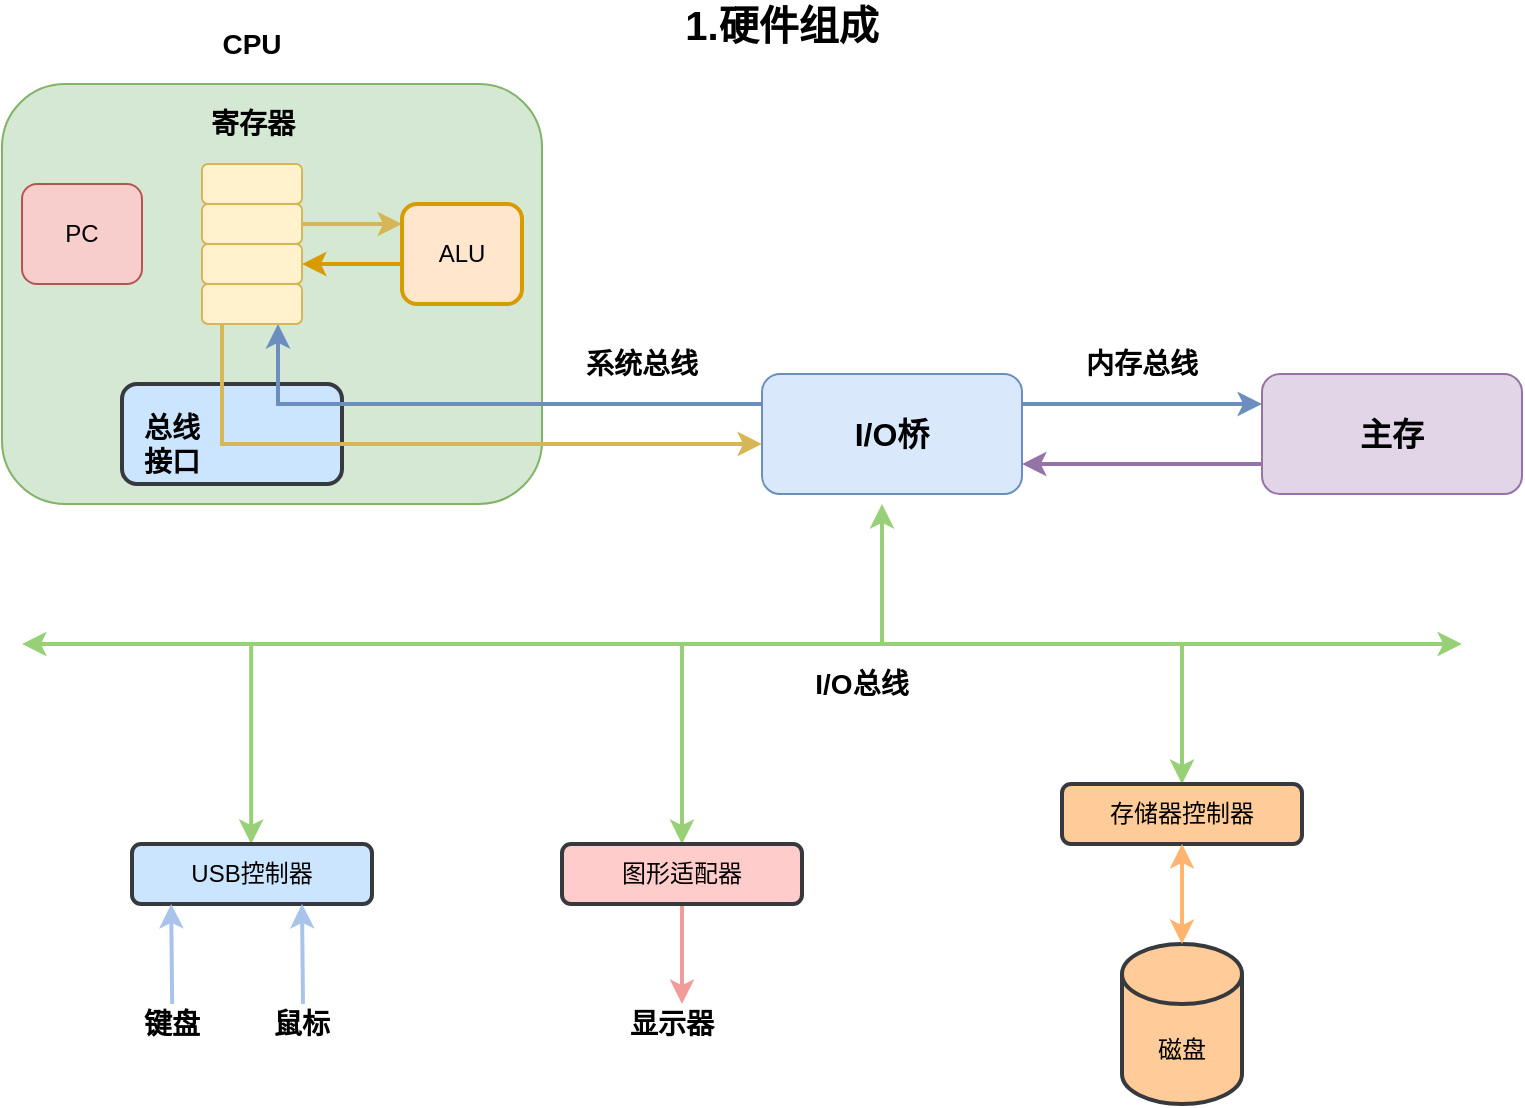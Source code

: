 <mxfile version="14.5.1" type="device"><diagram id="8kJmuW31v1UPbUDzCGEV" name="第 1 页"><mxGraphModel dx="922" dy="595" grid="1" gridSize="10" guides="1" tooltips="1" connect="1" arrows="1" fold="1" page="1" pageScale="1" pageWidth="827" pageHeight="1169" math="0" shadow="0"><root><mxCell id="0"/><mxCell id="1" parent="0"/><mxCell id="bMoHuiscGJuR9XywyQDj-3" value="" style="rounded=1;whiteSpace=wrap;html=1;fillColor=#d5e8d4;strokeColor=#82b366;" vertex="1" parent="1"><mxGeometry x="30" y="60" width="270" height="210" as="geometry"/></mxCell><mxCell id="bMoHuiscGJuR9XywyQDj-19" value="" style="rounded=1;whiteSpace=wrap;html=1;strokeWidth=2;fillColor=#cce5ff;strokeColor=#36393d;" vertex="1" parent="1"><mxGeometry x="90" y="210" width="110" height="50" as="geometry"/></mxCell><mxCell id="bMoHuiscGJuR9XywyQDj-2" value="&lt;b&gt;&lt;font style=&quot;font-size: 20px&quot;&gt;1.硬件组成&lt;/font&gt;&lt;/b&gt;" style="text;html=1;strokeColor=none;fillColor=none;align=center;verticalAlign=middle;whiteSpace=wrap;rounded=0;" vertex="1" parent="1"><mxGeometry x="350" y="20" width="140" height="20" as="geometry"/></mxCell><mxCell id="bMoHuiscGJuR9XywyQDj-20" style="edgeStyle=orthogonalEdgeStyle;rounded=0;orthogonalLoop=1;jettySize=auto;html=1;entryX=0;entryY=0.25;entryDx=0;entryDy=0;strokeWidth=2;fillColor=#dae8fc;strokeColor=#6c8ebf;" edge="1" parent="1" source="bMoHuiscGJuR9XywyQDj-4" target="bMoHuiscGJuR9XywyQDj-5"><mxGeometry relative="1" as="geometry"><Array as="points"><mxPoint x="570" y="220"/><mxPoint x="570" y="220"/></Array></mxGeometry></mxCell><mxCell id="bMoHuiscGJuR9XywyQDj-24" style="edgeStyle=orthogonalEdgeStyle;rounded=0;orthogonalLoop=1;jettySize=auto;html=1;strokeWidth=2;entryX=0.75;entryY=1;entryDx=0;entryDy=0;fillColor=#dae8fc;strokeColor=#6c8ebf;" edge="1" parent="1" source="bMoHuiscGJuR9XywyQDj-4" target="bMoHuiscGJuR9XywyQDj-11"><mxGeometry relative="1" as="geometry"><mxPoint x="300" y="220" as="targetPoint"/><Array as="points"><mxPoint x="168" y="220"/><mxPoint x="168" y="180"/></Array></mxGeometry></mxCell><mxCell id="bMoHuiscGJuR9XywyQDj-4" value="&lt;font style=&quot;font-size: 16px&quot;&gt;&lt;b&gt;I/O桥&lt;/b&gt;&lt;/font&gt;" style="rounded=1;whiteSpace=wrap;html=1;fillColor=#dae8fc;strokeColor=#6c8ebf;" vertex="1" parent="1"><mxGeometry x="410" y="205" width="130" height="60" as="geometry"/></mxCell><mxCell id="bMoHuiscGJuR9XywyQDj-21" style="edgeStyle=orthogonalEdgeStyle;rounded=0;orthogonalLoop=1;jettySize=auto;html=1;entryX=1;entryY=0.75;entryDx=0;entryDy=0;strokeWidth=2;fillColor=#e1d5e7;strokeColor=#9673a6;" edge="1" parent="1" source="bMoHuiscGJuR9XywyQDj-5" target="bMoHuiscGJuR9XywyQDj-4"><mxGeometry relative="1" as="geometry"><Array as="points"><mxPoint x="590" y="250"/><mxPoint x="590" y="250"/></Array></mxGeometry></mxCell><mxCell id="bMoHuiscGJuR9XywyQDj-5" value="&lt;font style=&quot;font-size: 16px&quot;&gt;&lt;b&gt;主存&lt;/b&gt;&lt;/font&gt;" style="rounded=1;whiteSpace=wrap;html=1;fillColor=#e1d5e7;strokeColor=#9673a6;" vertex="1" parent="1"><mxGeometry x="660" y="205" width="130" height="60" as="geometry"/></mxCell><mxCell id="bMoHuiscGJuR9XywyQDj-6" value="PC" style="rounded=1;whiteSpace=wrap;html=1;fillColor=#f8cecc;strokeColor=#b85450;" vertex="1" parent="1"><mxGeometry x="40" y="110" width="60" height="50" as="geometry"/></mxCell><mxCell id="bMoHuiscGJuR9XywyQDj-14" style="edgeStyle=orthogonalEdgeStyle;rounded=0;orthogonalLoop=1;jettySize=auto;html=1;strokeWidth=2;fillColor=#fff2cc;strokeColor=#d6b656;" edge="1" parent="1" source="bMoHuiscGJuR9XywyQDj-8" target="bMoHuiscGJuR9XywyQDj-13"><mxGeometry relative="1" as="geometry"><Array as="points"><mxPoint x="220" y="130"/><mxPoint x="220" y="130"/></Array></mxGeometry></mxCell><mxCell id="bMoHuiscGJuR9XywyQDj-8" value="" style="rounded=1;whiteSpace=wrap;html=1;fillColor=#fff2cc;strokeColor=#d6b656;" vertex="1" parent="1"><mxGeometry x="130" y="120" width="50" height="20" as="geometry"/></mxCell><mxCell id="bMoHuiscGJuR9XywyQDj-9" value="" style="rounded=1;whiteSpace=wrap;html=1;fillColor=#fff2cc;strokeColor=#d6b656;" vertex="1" parent="1"><mxGeometry x="130" y="100" width="50" height="20" as="geometry"/></mxCell><mxCell id="bMoHuiscGJuR9XywyQDj-10" value="" style="rounded=1;whiteSpace=wrap;html=1;fillColor=#fff2cc;strokeColor=#d6b656;" vertex="1" parent="1"><mxGeometry x="130" y="140" width="50" height="20" as="geometry"/></mxCell><mxCell id="bMoHuiscGJuR9XywyQDj-25" style="edgeStyle=orthogonalEdgeStyle;rounded=0;orthogonalLoop=1;jettySize=auto;html=1;strokeWidth=2;fillColor=#fff2cc;strokeColor=#d6b656;" edge="1" parent="1" source="bMoHuiscGJuR9XywyQDj-11"><mxGeometry relative="1" as="geometry"><mxPoint x="410" y="240" as="targetPoint"/><Array as="points"><mxPoint x="140" y="240"/><mxPoint x="410" y="240"/></Array></mxGeometry></mxCell><mxCell id="bMoHuiscGJuR9XywyQDj-11" value="" style="rounded=1;whiteSpace=wrap;html=1;fillColor=#fff2cc;strokeColor=#d6b656;" vertex="1" parent="1"><mxGeometry x="130" y="160" width="50" height="20" as="geometry"/></mxCell><mxCell id="bMoHuiscGJuR9XywyQDj-16" style="edgeStyle=orthogonalEdgeStyle;rounded=0;orthogonalLoop=1;jettySize=auto;html=1;entryX=1;entryY=0.5;entryDx=0;entryDy=0;strokeWidth=2;fillColor=#ffe6cc;strokeColor=#d79b00;" edge="1" parent="1" source="bMoHuiscGJuR9XywyQDj-13" target="bMoHuiscGJuR9XywyQDj-10"><mxGeometry relative="1" as="geometry"><Array as="points"><mxPoint x="220" y="150"/><mxPoint x="220" y="150"/></Array></mxGeometry></mxCell><mxCell id="bMoHuiscGJuR9XywyQDj-13" value="ALU" style="rounded=1;whiteSpace=wrap;html=1;strokeWidth=2;fillColor=#ffe6cc;strokeColor=#d79b00;" vertex="1" parent="1"><mxGeometry x="230" y="120" width="60" height="50" as="geometry"/></mxCell><mxCell id="bMoHuiscGJuR9XywyQDj-17" value="&lt;b&gt;&lt;font style=&quot;font-size: 14px&quot;&gt;CPU&lt;/font&gt;&lt;/b&gt;" style="text;html=1;strokeColor=none;fillColor=none;align=center;verticalAlign=middle;whiteSpace=wrap;rounded=0;" vertex="1" parent="1"><mxGeometry x="135" y="30" width="40" height="20" as="geometry"/></mxCell><mxCell id="bMoHuiscGJuR9XywyQDj-18" value="&lt;b&gt;&lt;font style=&quot;font-size: 14px&quot;&gt;寄存器&lt;/font&gt;&lt;/b&gt;" style="text;html=1;strokeColor=none;fillColor=none;align=center;verticalAlign=middle;whiteSpace=wrap;rounded=0;" vertex="1" parent="1"><mxGeometry x="127.5" y="70" width="55" height="20" as="geometry"/></mxCell><mxCell id="bMoHuiscGJuR9XywyQDj-22" value="&lt;b&gt;&lt;font style=&quot;font-size: 14px&quot;&gt;内存总线&lt;/font&gt;&lt;/b&gt;" style="text;html=1;strokeColor=none;fillColor=none;align=center;verticalAlign=middle;whiteSpace=wrap;rounded=0;" vertex="1" parent="1"><mxGeometry x="560" y="190" width="80" height="20" as="geometry"/></mxCell><mxCell id="bMoHuiscGJuR9XywyQDj-23" value="&lt;b&gt;&lt;font style=&quot;font-size: 14px&quot;&gt;系统总线&lt;/font&gt;&lt;/b&gt;" style="text;html=1;strokeColor=none;fillColor=none;align=center;verticalAlign=middle;whiteSpace=wrap;rounded=0;" vertex="1" parent="1"><mxGeometry x="310" y="190" width="80" height="20" as="geometry"/></mxCell><mxCell id="bMoHuiscGJuR9XywyQDj-26" value="&lt;font style=&quot;font-size: 14px&quot;&gt;&lt;b&gt;总线接口&lt;/b&gt;&lt;/font&gt;" style="text;html=1;strokeColor=none;fillColor=none;align=center;verticalAlign=middle;whiteSpace=wrap;rounded=0;" vertex="1" parent="1"><mxGeometry x="95" y="230" width="40" height="20" as="geometry"/></mxCell><mxCell id="bMoHuiscGJuR9XywyQDj-28" value="" style="endArrow=classic;startArrow=classic;html=1;strokeWidth=2;fillColor=#cdeb8b;strokeColor=#97D077;" edge="1" parent="1"><mxGeometry width="50" height="50" relative="1" as="geometry"><mxPoint x="40" y="340" as="sourcePoint"/><mxPoint x="760" y="340" as="targetPoint"/></mxGeometry></mxCell><mxCell id="bMoHuiscGJuR9XywyQDj-29" value="" style="endArrow=classic;html=1;strokeWidth=2;fillColor=#cdeb8b;strokeColor=#97D077;" edge="1" parent="1"><mxGeometry width="50" height="50" relative="1" as="geometry"><mxPoint x="470" y="340" as="sourcePoint"/><mxPoint x="470" y="270" as="targetPoint"/><Array as="points"><mxPoint x="470" y="330"/></Array></mxGeometry></mxCell><mxCell id="bMoHuiscGJuR9XywyQDj-30" value="" style="endArrow=classic;html=1;strokeWidth=2;fillColor=#cdeb8b;strokeColor=#97D077;entryX=0.5;entryY=0;entryDx=0;entryDy=0;" edge="1" parent="1" target="bMoHuiscGJuR9XywyQDj-33"><mxGeometry width="50" height="50" relative="1" as="geometry"><mxPoint x="620" y="340" as="sourcePoint"/><mxPoint x="620" y="420" as="targetPoint"/><Array as="points"><mxPoint x="620" y="390"/></Array></mxGeometry></mxCell><mxCell id="bMoHuiscGJuR9XywyQDj-31" value="" style="endArrow=classic;html=1;strokeWidth=2;strokeColor=#97D077;" edge="1" parent="1"><mxGeometry width="50" height="50" relative="1" as="geometry"><mxPoint x="370" y="340" as="sourcePoint"/><mxPoint x="370" y="440" as="targetPoint"/><Array as="points"><mxPoint x="370" y="390"/></Array></mxGeometry></mxCell><mxCell id="bMoHuiscGJuR9XywyQDj-32" value="" style="endArrow=classic;html=1;strokeWidth=2;strokeColor=#97D077;" edge="1" parent="1"><mxGeometry width="50" height="50" relative="1" as="geometry"><mxPoint x="154.58" y="340" as="sourcePoint"/><mxPoint x="154.58" y="440" as="targetPoint"/><Array as="points"><mxPoint x="154.58" y="390"/></Array></mxGeometry></mxCell><mxCell id="bMoHuiscGJuR9XywyQDj-33" value="存储器控制器" style="rounded=1;whiteSpace=wrap;html=1;strokeWidth=2;fillColor=#ffcc99;strokeColor=#36393d;" vertex="1" parent="1"><mxGeometry x="560" y="410" width="120" height="30" as="geometry"/></mxCell><mxCell id="bMoHuiscGJuR9XywyQDj-34" value="磁盘" style="shape=cylinder3;whiteSpace=wrap;html=1;boundedLbl=1;backgroundOutline=1;size=15;strokeWidth=2;fillColor=#ffcc99;strokeColor=#36393d;" vertex="1" parent="1"><mxGeometry x="590" y="490" width="60" height="80" as="geometry"/></mxCell><mxCell id="bMoHuiscGJuR9XywyQDj-38" value="" style="edgeStyle=orthogonalEdgeStyle;rounded=0;orthogonalLoop=1;jettySize=auto;html=1;strokeWidth=2;fillColor=#ffcccc;strokeColor=#F19C99;" edge="1" parent="1" source="bMoHuiscGJuR9XywyQDj-36"><mxGeometry relative="1" as="geometry"><mxPoint x="370" y="520" as="targetPoint"/></mxGeometry></mxCell><mxCell id="bMoHuiscGJuR9XywyQDj-36" value="图形适配器" style="rounded=1;whiteSpace=wrap;html=1;strokeWidth=2;fillColor=#ffcccc;strokeColor=#36393d;" vertex="1" parent="1"><mxGeometry x="310" y="440" width="120" height="30" as="geometry"/></mxCell><mxCell id="bMoHuiscGJuR9XywyQDj-39" value="&lt;font style=&quot;font-size: 14px&quot;&gt;&lt;b&gt;显示器&lt;/b&gt;&lt;/font&gt;" style="text;html=1;strokeColor=none;fillColor=none;align=center;verticalAlign=middle;whiteSpace=wrap;rounded=0;" vertex="1" parent="1"><mxGeometry x="330" y="520" width="70" height="20" as="geometry"/></mxCell><mxCell id="bMoHuiscGJuR9XywyQDj-40" value="USB控制器" style="rounded=1;whiteSpace=wrap;html=1;strokeWidth=2;fillColor=#cce5ff;strokeColor=#36393d;" vertex="1" parent="1"><mxGeometry x="95" y="440" width="120" height="30" as="geometry"/></mxCell><mxCell id="bMoHuiscGJuR9XywyQDj-41" value="" style="endArrow=classic;html=1;strokeWidth=2;strokeColor=#A9C4EB;" edge="1" parent="1"><mxGeometry width="50" height="50" relative="1" as="geometry"><mxPoint x="115.08" y="520" as="sourcePoint"/><mxPoint x="114.58" y="470" as="targetPoint"/></mxGeometry></mxCell><mxCell id="bMoHuiscGJuR9XywyQDj-42" value="" style="endArrow=classic;html=1;strokeWidth=2;fillColor=#cce5ff;strokeColor=#A9C4EB;" edge="1" parent="1"><mxGeometry width="50" height="50" relative="1" as="geometry"><mxPoint x="180.5" y="520" as="sourcePoint"/><mxPoint x="180.0" y="470" as="targetPoint"/></mxGeometry></mxCell><mxCell id="bMoHuiscGJuR9XywyQDj-44" value="&lt;font style=&quot;font-size: 14px&quot;&gt;&lt;b&gt;键盘&lt;/b&gt;&lt;/font&gt;" style="text;html=1;strokeColor=none;fillColor=none;align=center;verticalAlign=middle;whiteSpace=wrap;rounded=0;" vertex="1" parent="1"><mxGeometry x="80" y="520" width="70" height="20" as="geometry"/></mxCell><mxCell id="bMoHuiscGJuR9XywyQDj-45" value="&lt;font style=&quot;font-size: 14px&quot;&gt;&lt;b&gt;鼠标&lt;/b&gt;&lt;/font&gt;" style="text;html=1;strokeColor=none;fillColor=none;align=center;verticalAlign=middle;whiteSpace=wrap;rounded=0;" vertex="1" parent="1"><mxGeometry x="145" y="520" width="70" height="20" as="geometry"/></mxCell><mxCell id="bMoHuiscGJuR9XywyQDj-46" value="&lt;b&gt;&lt;font style=&quot;font-size: 14px&quot;&gt;I/O总线&lt;/font&gt;&lt;/b&gt;" style="text;html=1;strokeColor=none;fillColor=none;align=center;verticalAlign=middle;whiteSpace=wrap;rounded=0;" vertex="1" parent="1"><mxGeometry x="420" y="350" width="80" height="20" as="geometry"/></mxCell><mxCell id="bMoHuiscGJuR9XywyQDj-47" value="" style="endArrow=classic;startArrow=classic;html=1;strokeWidth=2;entryX=0.5;entryY=0;entryDx=0;entryDy=0;entryPerimeter=0;exitX=0.5;exitY=1;exitDx=0;exitDy=0;fillColor=#ffcc99;strokeColor=#FFB570;" edge="1" parent="1" source="bMoHuiscGJuR9XywyQDj-33" target="bMoHuiscGJuR9XywyQDj-34"><mxGeometry width="50" height="50" relative="1" as="geometry"><mxPoint x="620" y="450" as="sourcePoint"/><mxPoint x="700" y="570" as="targetPoint"/></mxGeometry></mxCell></root></mxGraphModel></diagram></mxfile>